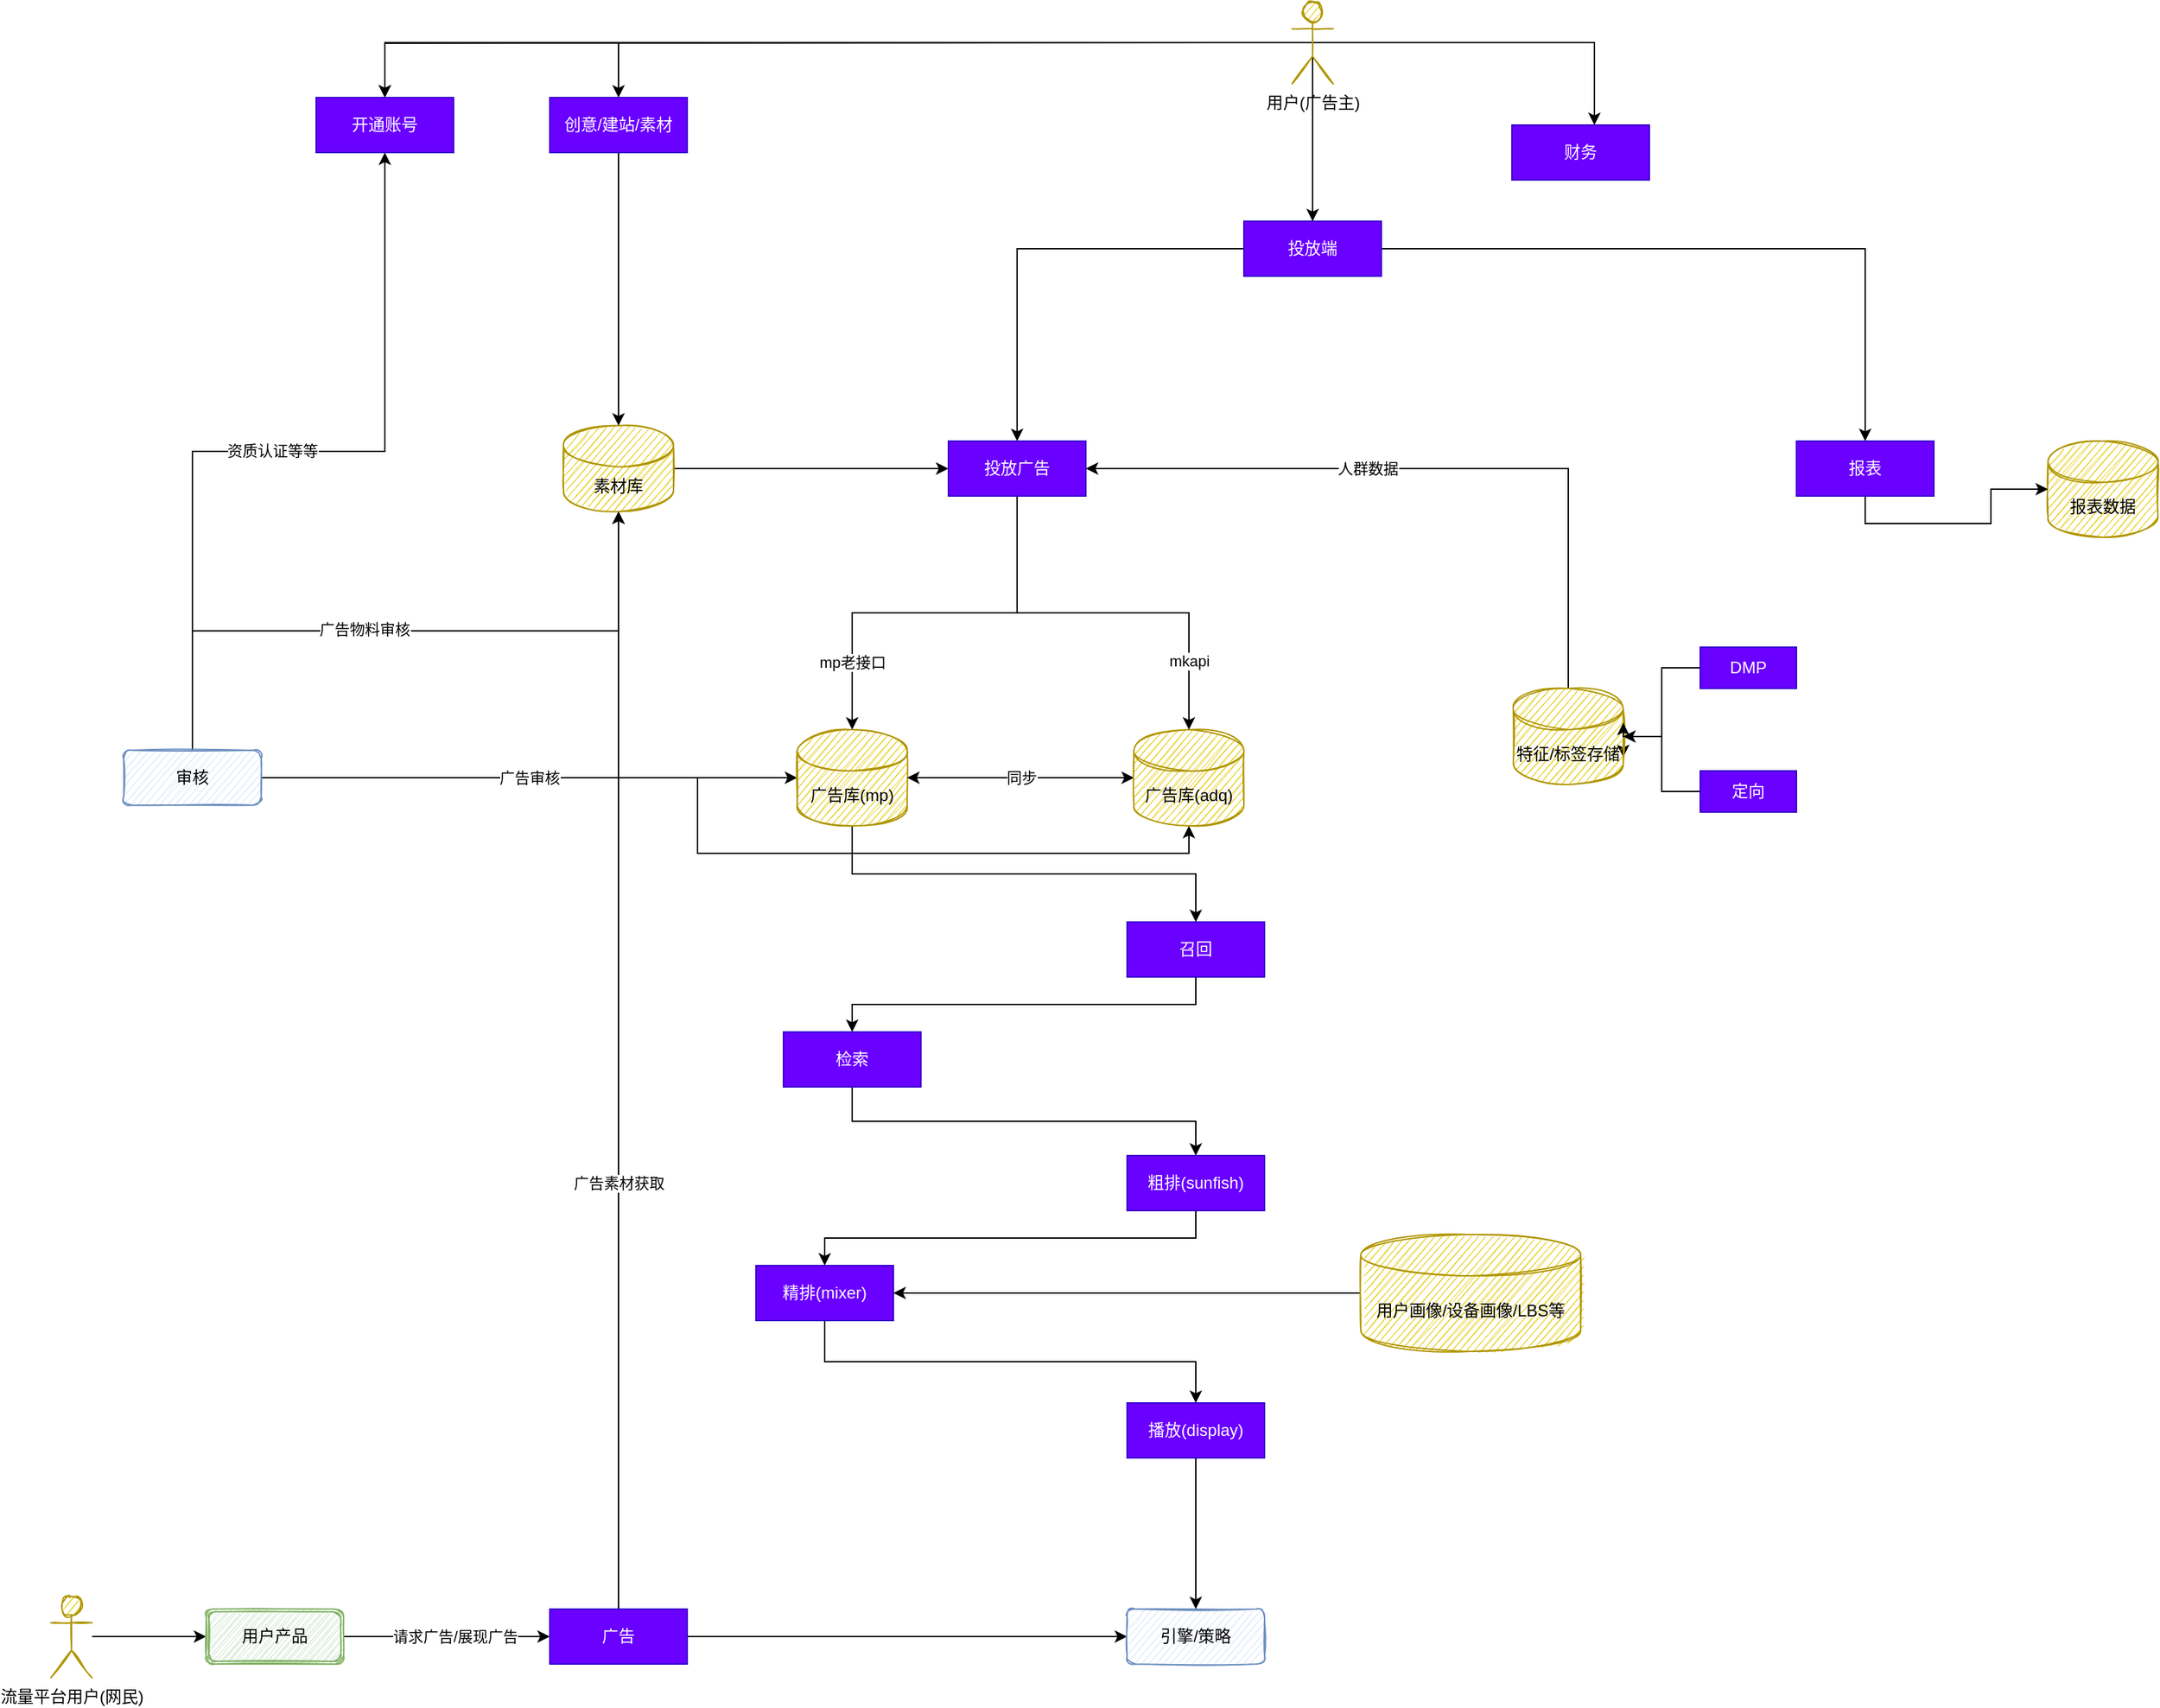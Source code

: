 <mxfile version="20.2.5" type="github">
  <diagram id="-sHxP90_l9t2_sPBfuGp" name="第 1 页">
    <mxGraphModel dx="3204" dy="1322" grid="1" gridSize="10" guides="1" tooltips="1" connect="1" arrows="1" fold="1" page="1" pageScale="1" pageWidth="827" pageHeight="1169" math="0" shadow="0">
      <root>
        <mxCell id="0" />
        <mxCell id="1" parent="0" />
        <mxCell id="ER4YYUnvMpXZTm-TqqhX-37" value="" style="edgeStyle=orthogonalEdgeStyle;rounded=0;orthogonalLoop=1;jettySize=auto;html=1;" edge="1" parent="1" source="ER4YYUnvMpXZTm-TqqhX-1" target="ER4YYUnvMpXZTm-TqqhX-35">
          <mxGeometry relative="1" as="geometry">
            <Array as="points">
              <mxPoint x="475" y="50" />
              <mxPoint x="680" y="50" />
            </Array>
          </mxGeometry>
        </mxCell>
        <mxCell id="ER4YYUnvMpXZTm-TqqhX-39" value="" style="edgeStyle=orthogonalEdgeStyle;rounded=0;orthogonalLoop=1;jettySize=auto;html=1;" edge="1" parent="1" source="ER4YYUnvMpXZTm-TqqhX-1" target="ER4YYUnvMpXZTm-TqqhX-38">
          <mxGeometry relative="1" as="geometry" />
        </mxCell>
        <mxCell id="ER4YYUnvMpXZTm-TqqhX-42" value="" style="edgeStyle=orthogonalEdgeStyle;rounded=0;orthogonalLoop=1;jettySize=auto;html=1;" edge="1" parent="1" source="ER4YYUnvMpXZTm-TqqhX-1" target="ER4YYUnvMpXZTm-TqqhX-41">
          <mxGeometry relative="1" as="geometry" />
        </mxCell>
        <mxCell id="ER4YYUnvMpXZTm-TqqhX-1" value="投放端" style="rounded=0;whiteSpace=wrap;html=1;fillColor=#6a00ff;strokeColor=#3700CC;sketch=0;fontColor=#ffffff;" vertex="1" parent="1">
          <mxGeometry x="425" y="180" width="100" height="40" as="geometry" />
        </mxCell>
        <mxCell id="ER4YYUnvMpXZTm-TqqhX-56" style="edgeStyle=orthogonalEdgeStyle;rounded=0;orthogonalLoop=1;jettySize=auto;html=1;exitX=0.5;exitY=0;exitDx=0;exitDy=0;entryX=0.5;entryY=1;entryDx=0;entryDy=0;" edge="1" parent="1" source="ER4YYUnvMpXZTm-TqqhX-6" target="ER4YYUnvMpXZTm-TqqhX-47">
          <mxGeometry relative="1" as="geometry" />
        </mxCell>
        <mxCell id="ER4YYUnvMpXZTm-TqqhX-73" value="资质认证等等" style="edgeLabel;html=1;align=center;verticalAlign=middle;resizable=0;points=[];" vertex="1" connectable="0" parent="ER4YYUnvMpXZTm-TqqhX-56">
          <mxGeometry x="-0.041" y="1" relative="1" as="geometry">
            <mxPoint as="offset" />
          </mxGeometry>
        </mxCell>
        <mxCell id="ER4YYUnvMpXZTm-TqqhX-117" style="edgeStyle=orthogonalEdgeStyle;rounded=0;orthogonalLoop=1;jettySize=auto;html=1;exitX=0.5;exitY=0;exitDx=0;exitDy=0;" edge="1" parent="1" source="ER4YYUnvMpXZTm-TqqhX-6" target="ER4YYUnvMpXZTm-TqqhX-10">
          <mxGeometry relative="1" as="geometry" />
        </mxCell>
        <mxCell id="ER4YYUnvMpXZTm-TqqhX-118" value="&lt;span style=&quot;color: rgba(0, 0, 0, 0); font-family: monospace; font-size: 0px; text-align: start; background-color: rgb(248, 249, 250);&quot;&gt;%3CmxGraphModel%3E%3Croot%3E%3CmxCell%20id%3D%220%22%2F%3E%3CmxCell%20id%3D%221%22%20parent%3D%220%22%2F%3E%3CmxCell%20id%3D%222%22%20value%3D%22%E5%AE%A1%E6%A0%B8%E5%B9%BF%E5%91%8A%E7%89%A9%E6%96%99%22%20style%3D%22edgeLabel%3Bhtml%3D1%3Balign%3Dcenter%3BverticalAlign%3Dmiddle%3Bresizable%3D0%3Bpoints%3D%5B%5D%3B%22%20vertex%3D%221%22%20connectable%3D%220%22%20parent%3D%221%22%3E%3CmxGeometry%20x%3D%22-211.263%22%20y%3D%22466.053%22%20as%3D%22geometry%22%2F%3E%3C%2FmxCell%3E%3C%2Froot%3E%3C%2FmxGraphModel%3E&lt;/span&gt;&lt;span style=&quot;color: rgba(0, 0, 0, 0); font-family: monospace; font-size: 0px; text-align: start; background-color: rgb(248, 249, 250);&quot;&gt;%3CmxGraphModel%3E%3Croot%3E%3CmxCell%20id%3D%220%22%2F%3E%3CmxCell%20id%3D%221%22%20parent%3D%220%22%2F%3E%3CmxCell%20id%3D%222%22%20value%3D%22%E5%AE%A1%E6%A0%B8%E5%B9%BF%E5%91%8A%E7%89%A9%E6%96%99%22%20style%3D%22edgeLabel%3Bhtml%3D1%3Balign%3Dcenter%3BverticalAlign%3Dmiddle%3Bresizable%3D0%3Bpoints%3D%5B%5D%3B%22%20vertex%3D%221%22%20connectable%3D%220%22%20parent%3D%221%22%3E%3CmxGeometry%20x%3D%22-211.263%22%20y%3D%22466.053%22%20as%3D%22geometry%22%2F%3E%3C%2FmxCell%3E%3C%2Froot%3E%3C%2FmxGraphModel%3E&lt;/span&gt;" style="edgeLabel;html=1;align=center;verticalAlign=middle;resizable=0;points=[];" vertex="1" connectable="0" parent="ER4YYUnvMpXZTm-TqqhX-117">
          <mxGeometry x="-0.159" relative="1" as="geometry">
            <mxPoint as="offset" />
          </mxGeometry>
        </mxCell>
        <mxCell id="ER4YYUnvMpXZTm-TqqhX-119" value="&lt;span style=&quot;color: rgba(0, 0, 0, 0); font-family: monospace; font-size: 0px; text-align: start; background-color: rgb(248, 249, 250);&quot;&gt;%3CmxGraphModel%3E%3Croot%3E%3CmxCell%20id%3D%220%22%2F%3E%3CmxCell%20id%3D%221%22%20parent%3D%220%22%2F%3E%3CmxCell%20id%3D%222%22%20value%3D%22%E5%AE%A1%E6%A0%B8%E5%B9%BF%E5%91%8A%E7%89%A9%E6%96%99%22%20style%3D%22edgeLabel%3Bhtml%3D1%3Balign%3Dcenter%3BverticalAlign%3Dmiddle%3Bresizable%3D0%3Bpoints%3D%5B%5D%3B%22%20vertex%3D%221%22%20connectable%3D%220%22%20parent%3D%221%22%3E%3CmxGeometry%20x%3D%22-211.263%22%20y%3D%22466.053%22%20as%3D%22geometry%22%2F%3E%3C%2FmxCell%3E%3C%2Froot%3E%3C%2FmxGraphModel%3E&lt;/span&gt;" style="edgeLabel;html=1;align=center;verticalAlign=middle;resizable=0;points=[];" vertex="1" connectable="0" parent="ER4YYUnvMpXZTm-TqqhX-117">
          <mxGeometry x="-0.129" y="-5" relative="1" as="geometry">
            <mxPoint as="offset" />
          </mxGeometry>
        </mxCell>
        <mxCell id="ER4YYUnvMpXZTm-TqqhX-120" value="广告物料审核" style="edgeLabel;html=1;align=center;verticalAlign=middle;resizable=0;points=[];" vertex="1" connectable="0" parent="ER4YYUnvMpXZTm-TqqhX-117">
          <mxGeometry x="-0.125" y="1" relative="1" as="geometry">
            <mxPoint as="offset" />
          </mxGeometry>
        </mxCell>
        <mxCell id="ER4YYUnvMpXZTm-TqqhX-121" style="edgeStyle=orthogonalEdgeStyle;rounded=0;orthogonalLoop=1;jettySize=auto;html=1;exitX=1;exitY=0.5;exitDx=0;exitDy=0;entryX=0.5;entryY=1;entryDx=0;entryDy=0;entryPerimeter=0;" edge="1" parent="1" source="ER4YYUnvMpXZTm-TqqhX-6" target="ER4YYUnvMpXZTm-TqqhX-8">
          <mxGeometry relative="1" as="geometry" />
        </mxCell>
        <mxCell id="ER4YYUnvMpXZTm-TqqhX-125" value="广告审核" style="edgeStyle=orthogonalEdgeStyle;rounded=0;orthogonalLoop=1;jettySize=auto;html=1;exitX=1;exitY=0.5;exitDx=0;exitDy=0;" edge="1" parent="1" source="ER4YYUnvMpXZTm-TqqhX-6" target="ER4YYUnvMpXZTm-TqqhX-7">
          <mxGeometry relative="1" as="geometry" />
        </mxCell>
        <mxCell id="ER4YYUnvMpXZTm-TqqhX-6" value="审核" style="rounded=1;whiteSpace=wrap;html=1;fillColor=#dae8fc;strokeColor=#6c8ebf;fillStyle=hatch;glass=0;shadow=0;sketch=1;" vertex="1" parent="1">
          <mxGeometry x="-390" y="565" width="100" height="40" as="geometry" />
        </mxCell>
        <mxCell id="ER4YYUnvMpXZTm-TqqhX-80" style="edgeStyle=orthogonalEdgeStyle;rounded=0;orthogonalLoop=1;jettySize=auto;html=1;exitX=1;exitY=0.5;exitDx=0;exitDy=0;exitPerimeter=0;" edge="1" parent="1" source="ER4YYUnvMpXZTm-TqqhX-7" target="ER4YYUnvMpXZTm-TqqhX-8">
          <mxGeometry relative="1" as="geometry" />
        </mxCell>
        <mxCell id="ER4YYUnvMpXZTm-TqqhX-102" style="edgeStyle=orthogonalEdgeStyle;rounded=0;orthogonalLoop=1;jettySize=auto;html=1;exitX=0.5;exitY=1;exitDx=0;exitDy=0;exitPerimeter=0;" edge="1" parent="1" source="ER4YYUnvMpXZTm-TqqhX-7" target="ER4YYUnvMpXZTm-TqqhX-101">
          <mxGeometry relative="1" as="geometry" />
        </mxCell>
        <mxCell id="ER4YYUnvMpXZTm-TqqhX-7" value="广告库(mp)" style="shape=cylinder3;whiteSpace=wrap;html=1;boundedLbl=1;backgroundOutline=1;size=15;rounded=1;shadow=0;glass=0;sketch=1;fillStyle=hatch;fillColor=#e3c800;strokeColor=#B09500;fontColor=#000000;" vertex="1" parent="1">
          <mxGeometry x="100" y="550" width="80" height="70" as="geometry" />
        </mxCell>
        <mxCell id="ER4YYUnvMpXZTm-TqqhX-81" value="同步" style="edgeStyle=orthogonalEdgeStyle;rounded=0;orthogonalLoop=1;jettySize=auto;html=1;exitX=0;exitY=0.5;exitDx=0;exitDy=0;exitPerimeter=0;" edge="1" parent="1" source="ER4YYUnvMpXZTm-TqqhX-8" target="ER4YYUnvMpXZTm-TqqhX-7">
          <mxGeometry relative="1" as="geometry" />
        </mxCell>
        <mxCell id="ER4YYUnvMpXZTm-TqqhX-8" value="广告库(adq)" style="shape=cylinder3;whiteSpace=wrap;html=1;boundedLbl=1;backgroundOutline=1;size=15;rounded=1;shadow=0;glass=0;sketch=1;fillStyle=hatch;fillColor=#e3c800;fontColor=#000000;strokeColor=#B09500;" vertex="1" parent="1">
          <mxGeometry x="345" y="550" width="80" height="70" as="geometry" />
        </mxCell>
        <mxCell id="ER4YYUnvMpXZTm-TqqhX-9" value="报表数据" style="shape=cylinder3;whiteSpace=wrap;html=1;boundedLbl=1;backgroundOutline=1;size=15;rounded=1;shadow=0;glass=0;sketch=1;fillStyle=hatch;fillColor=#e3c800;fontColor=#000000;strokeColor=#B09500;" vertex="1" parent="1">
          <mxGeometry x="1010" y="340" width="80" height="70" as="geometry" />
        </mxCell>
        <mxCell id="ER4YYUnvMpXZTm-TqqhX-69" style="edgeStyle=orthogonalEdgeStyle;rounded=0;orthogonalLoop=1;jettySize=auto;html=1;exitX=1;exitY=0.5;exitDx=0;exitDy=0;exitPerimeter=0;" edge="1" parent="1" source="ER4YYUnvMpXZTm-TqqhX-10" target="ER4YYUnvMpXZTm-TqqhX-38">
          <mxGeometry relative="1" as="geometry" />
        </mxCell>
        <mxCell id="ER4YYUnvMpXZTm-TqqhX-10" value="素材库" style="shape=cylinder3;whiteSpace=wrap;html=1;boundedLbl=1;backgroundOutline=1;size=15;rounded=1;shadow=0;glass=0;sketch=1;fillStyle=hatch;fillColor=#e3c800;fontColor=#000000;strokeColor=#B09500;" vertex="1" parent="1">
          <mxGeometry x="-70" y="328.75" width="80" height="62.5" as="geometry" />
        </mxCell>
        <mxCell id="ER4YYUnvMpXZTm-TqqhX-34" value="" style="edgeStyle=orthogonalEdgeStyle;rounded=0;orthogonalLoop=1;jettySize=auto;html=1;" edge="1" parent="1" source="ER4YYUnvMpXZTm-TqqhX-11" target="ER4YYUnvMpXZTm-TqqhX-1">
          <mxGeometry relative="1" as="geometry" />
        </mxCell>
        <mxCell id="ER4YYUnvMpXZTm-TqqhX-48" style="edgeStyle=orthogonalEdgeStyle;rounded=0;orthogonalLoop=1;jettySize=auto;html=1;exitX=0.5;exitY=0.5;exitDx=0;exitDy=0;exitPerimeter=0;" edge="1" parent="1" source="ER4YYUnvMpXZTm-TqqhX-11" target="ER4YYUnvMpXZTm-TqqhX-47">
          <mxGeometry relative="1" as="geometry" />
        </mxCell>
        <mxCell id="ER4YYUnvMpXZTm-TqqhX-72" style="edgeStyle=orthogonalEdgeStyle;rounded=0;orthogonalLoop=1;jettySize=auto;html=1;exitX=0.5;exitY=0.5;exitDx=0;exitDy=0;exitPerimeter=0;" edge="1" parent="1" source="ER4YYUnvMpXZTm-TqqhX-11" target="ER4YYUnvMpXZTm-TqqhX-53">
          <mxGeometry relative="1" as="geometry" />
        </mxCell>
        <mxCell id="ER4YYUnvMpXZTm-TqqhX-11" value="用户(广告主)" style="shape=umlActor;verticalLabelPosition=bottom;verticalAlign=top;html=1;outlineConnect=0;rounded=1;shadow=0;glass=0;sketch=1;fillStyle=hatch;fillColor=#e3c800;fontColor=#000000;strokeColor=#B09500;" vertex="1" parent="1">
          <mxGeometry x="460" y="20" width="30" height="60" as="geometry" />
        </mxCell>
        <mxCell id="ER4YYUnvMpXZTm-TqqhX-24" style="edgeStyle=orthogonalEdgeStyle;rounded=0;orthogonalLoop=1;jettySize=auto;html=1;" edge="1" parent="1" source="ER4YYUnvMpXZTm-TqqhX-21" target="ER4YYUnvMpXZTm-TqqhX-23">
          <mxGeometry relative="1" as="geometry" />
        </mxCell>
        <mxCell id="ER4YYUnvMpXZTm-TqqhX-21" value="流量平台用户(网民)" style="shape=umlActor;verticalLabelPosition=bottom;verticalAlign=top;html=1;outlineConnect=0;rounded=1;shadow=0;glass=0;sketch=1;fillStyle=hatch;fillColor=#e3c800;fontColor=#000000;strokeColor=#B09500;" vertex="1" parent="1">
          <mxGeometry x="-443" y="1180" width="30" height="60" as="geometry" />
        </mxCell>
        <mxCell id="ER4YYUnvMpXZTm-TqqhX-26" value="" style="edgeStyle=orthogonalEdgeStyle;rounded=0;orthogonalLoop=1;jettySize=auto;html=1;entryX=0;entryY=0.5;entryDx=0;entryDy=0;" edge="1" parent="1" source="ER4YYUnvMpXZTm-TqqhX-23" target="ER4YYUnvMpXZTm-TqqhX-83">
          <mxGeometry relative="1" as="geometry">
            <mxPoint x="110" y="1110" as="targetPoint" />
          </mxGeometry>
        </mxCell>
        <mxCell id="ER4YYUnvMpXZTm-TqqhX-27" value="请求广告/展现广告" style="edgeLabel;html=1;align=center;verticalAlign=middle;resizable=0;points=[];" vertex="1" connectable="0" parent="ER4YYUnvMpXZTm-TqqhX-26">
          <mxGeometry x="-0.378" relative="1" as="geometry">
            <mxPoint x="34" as="offset" />
          </mxGeometry>
        </mxCell>
        <mxCell id="ER4YYUnvMpXZTm-TqqhX-23" value="用户产品" style="shape=ext;double=1;rounded=1;whiteSpace=wrap;html=1;shadow=0;glass=0;sketch=1;fillStyle=hatch;fillColor=#d5e8d4;gradientColor=#97d077;strokeColor=#82b366;" vertex="1" parent="1">
          <mxGeometry x="-330" y="1190" width="100" height="40" as="geometry" />
        </mxCell>
        <mxCell id="ER4YYUnvMpXZTm-TqqhX-35" value="财务" style="rounded=0;whiteSpace=wrap;html=1;fillColor=#6a00ff;strokeColor=#3700CC;sketch=0;fontColor=#ffffff;" vertex="1" parent="1">
          <mxGeometry x="620" y="110" width="100" height="40" as="geometry" />
        </mxCell>
        <mxCell id="ER4YYUnvMpXZTm-TqqhX-75" style="edgeStyle=orthogonalEdgeStyle;rounded=0;orthogonalLoop=1;jettySize=auto;html=1;exitX=0.5;exitY=1;exitDx=0;exitDy=0;" edge="1" parent="1" source="ER4YYUnvMpXZTm-TqqhX-38" target="ER4YYUnvMpXZTm-TqqhX-8">
          <mxGeometry relative="1" as="geometry" />
        </mxCell>
        <mxCell id="ER4YYUnvMpXZTm-TqqhX-79" value="mkapi" style="edgeLabel;html=1;align=center;verticalAlign=middle;resizable=0;points=[];" vertex="1" connectable="0" parent="ER4YYUnvMpXZTm-TqqhX-75">
          <mxGeometry x="0.513" relative="1" as="geometry">
            <mxPoint y="22" as="offset" />
          </mxGeometry>
        </mxCell>
        <mxCell id="ER4YYUnvMpXZTm-TqqhX-77" style="edgeStyle=orthogonalEdgeStyle;rounded=0;orthogonalLoop=1;jettySize=auto;html=1;exitX=0.5;exitY=1;exitDx=0;exitDy=0;" edge="1" parent="1" source="ER4YYUnvMpXZTm-TqqhX-38" target="ER4YYUnvMpXZTm-TqqhX-7">
          <mxGeometry relative="1" as="geometry" />
        </mxCell>
        <mxCell id="ER4YYUnvMpXZTm-TqqhX-78" value="mp老接口" style="edgeLabel;html=1;align=center;verticalAlign=middle;resizable=0;points=[];" vertex="1" connectable="0" parent="ER4YYUnvMpXZTm-TqqhX-77">
          <mxGeometry x="0.492" y="-2" relative="1" as="geometry">
            <mxPoint x="2" y="24" as="offset" />
          </mxGeometry>
        </mxCell>
        <mxCell id="ER4YYUnvMpXZTm-TqqhX-38" value="投放广告" style="rounded=0;whiteSpace=wrap;html=1;fillColor=#6a00ff;strokeColor=#3700CC;sketch=0;fontColor=#ffffff;" vertex="1" parent="1">
          <mxGeometry x="210" y="340" width="100" height="40" as="geometry" />
        </mxCell>
        <mxCell id="ER4YYUnvMpXZTm-TqqhX-43" style="edgeStyle=orthogonalEdgeStyle;rounded=0;orthogonalLoop=1;jettySize=auto;html=1;exitX=0.5;exitY=1;exitDx=0;exitDy=0;" edge="1" parent="1" source="ER4YYUnvMpXZTm-TqqhX-41" target="ER4YYUnvMpXZTm-TqqhX-9">
          <mxGeometry relative="1" as="geometry" />
        </mxCell>
        <mxCell id="ER4YYUnvMpXZTm-TqqhX-41" value="报表" style="rounded=0;whiteSpace=wrap;html=1;fillColor=#6a00ff;strokeColor=#3700CC;sketch=0;fontColor=#ffffff;" vertex="1" parent="1">
          <mxGeometry x="827" y="340" width="100" height="40" as="geometry" />
        </mxCell>
        <mxCell id="ER4YYUnvMpXZTm-TqqhX-47" value="开通账号" style="rounded=0;whiteSpace=wrap;html=1;fillColor=#6a00ff;strokeColor=#3700CC;sketch=0;fontColor=#ffffff;" vertex="1" parent="1">
          <mxGeometry x="-250" y="90" width="100" height="40" as="geometry" />
        </mxCell>
        <mxCell id="ER4YYUnvMpXZTm-TqqhX-54" style="edgeStyle=orthogonalEdgeStyle;rounded=0;orthogonalLoop=1;jettySize=auto;html=1;" edge="1" parent="1" source="ER4YYUnvMpXZTm-TqqhX-53" target="ER4YYUnvMpXZTm-TqqhX-10">
          <mxGeometry relative="1" as="geometry" />
        </mxCell>
        <mxCell id="ER4YYUnvMpXZTm-TqqhX-53" value="创意/建站/素材" style="rounded=0;whiteSpace=wrap;html=1;fillColor=#6a00ff;strokeColor=#3700CC;sketch=0;fontColor=#ffffff;" vertex="1" parent="1">
          <mxGeometry x="-80" y="90" width="100" height="40" as="geometry" />
        </mxCell>
        <mxCell id="ER4YYUnvMpXZTm-TqqhX-66" style="edgeStyle=orthogonalEdgeStyle;rounded=0;orthogonalLoop=1;jettySize=auto;html=1;exitX=1;exitY=0;exitDx=0;exitDy=25;exitPerimeter=0;" edge="1" parent="1" source="ER4YYUnvMpXZTm-TqqhX-60">
          <mxGeometry relative="1" as="geometry">
            <mxPoint x="701" y="570" as="targetPoint" />
          </mxGeometry>
        </mxCell>
        <mxCell id="ER4YYUnvMpXZTm-TqqhX-68" style="edgeStyle=orthogonalEdgeStyle;rounded=0;orthogonalLoop=1;jettySize=auto;html=1;exitX=0.5;exitY=0;exitDx=0;exitDy=0;exitPerimeter=0;entryX=1;entryY=0.5;entryDx=0;entryDy=0;" edge="1" parent="1" source="ER4YYUnvMpXZTm-TqqhX-60" target="ER4YYUnvMpXZTm-TqqhX-38">
          <mxGeometry relative="1" as="geometry" />
        </mxCell>
        <mxCell id="ER4YYUnvMpXZTm-TqqhX-82" value="人群数据" style="edgeLabel;html=1;align=center;verticalAlign=middle;resizable=0;points=[];" vertex="1" connectable="0" parent="ER4YYUnvMpXZTm-TqqhX-68">
          <mxGeometry x="0.198" relative="1" as="geometry">
            <mxPoint as="offset" />
          </mxGeometry>
        </mxCell>
        <mxCell id="ER4YYUnvMpXZTm-TqqhX-60" value="特征/标签存储" style="shape=cylinder3;whiteSpace=wrap;html=1;boundedLbl=1;backgroundOutline=1;size=15;rounded=1;shadow=0;glass=0;sketch=1;fillStyle=hatch;fillColor=#e3c800;fontColor=#000000;strokeColor=#B09500;" vertex="1" parent="1">
          <mxGeometry x="621" y="520" width="80" height="70" as="geometry" />
        </mxCell>
        <mxCell id="ER4YYUnvMpXZTm-TqqhX-63" style="edgeStyle=orthogonalEdgeStyle;rounded=0;orthogonalLoop=1;jettySize=auto;html=1;exitX=0;exitY=0.5;exitDx=0;exitDy=0;entryX=1;entryY=0;entryDx=0;entryDy=25;entryPerimeter=0;" edge="1" parent="1" source="ER4YYUnvMpXZTm-TqqhX-61" target="ER4YYUnvMpXZTm-TqqhX-60">
          <mxGeometry relative="1" as="geometry">
            <Array as="points">
              <mxPoint x="729" y="505" />
              <mxPoint x="729" y="555" />
              <mxPoint x="701" y="555" />
            </Array>
          </mxGeometry>
        </mxCell>
        <mxCell id="ER4YYUnvMpXZTm-TqqhX-61" value="DMP" style="rounded=0;whiteSpace=wrap;html=1;fillColor=#6a00ff;strokeColor=#3700CC;sketch=0;fontColor=#ffffff;" vertex="1" parent="1">
          <mxGeometry x="757" y="490" width="70" height="30" as="geometry" />
        </mxCell>
        <mxCell id="ER4YYUnvMpXZTm-TqqhX-65" style="edgeStyle=orthogonalEdgeStyle;rounded=0;orthogonalLoop=1;jettySize=auto;html=1;exitX=0;exitY=0.5;exitDx=0;exitDy=0;entryX=1;entryY=0.5;entryDx=0;entryDy=0;entryPerimeter=0;" edge="1" parent="1" source="ER4YYUnvMpXZTm-TqqhX-62" target="ER4YYUnvMpXZTm-TqqhX-60">
          <mxGeometry relative="1" as="geometry" />
        </mxCell>
        <mxCell id="ER4YYUnvMpXZTm-TqqhX-62" value="定向" style="rounded=0;whiteSpace=wrap;html=1;fillColor=#6a00ff;strokeColor=#3700CC;sketch=0;fontColor=#ffffff;" vertex="1" parent="1">
          <mxGeometry x="757" y="580" width="70" height="30" as="geometry" />
        </mxCell>
        <mxCell id="ER4YYUnvMpXZTm-TqqhX-71" style="edgeStyle=orthogonalEdgeStyle;rounded=0;orthogonalLoop=1;jettySize=auto;html=1;" edge="1" parent="1" target="ER4YYUnvMpXZTm-TqqhX-47">
          <mxGeometry relative="1" as="geometry">
            <mxPoint x="450" y="50" as="sourcePoint" />
            <mxPoint x="-150" y="90" as="targetPoint" />
          </mxGeometry>
        </mxCell>
        <mxCell id="ER4YYUnvMpXZTm-TqqhX-85" value="" style="edgeStyle=orthogonalEdgeStyle;rounded=0;orthogonalLoop=1;jettySize=auto;html=1;" edge="1" parent="1" source="ER4YYUnvMpXZTm-TqqhX-83" target="ER4YYUnvMpXZTm-TqqhX-86">
          <mxGeometry relative="1" as="geometry">
            <mxPoint x="290" y="1110.0" as="targetPoint" />
          </mxGeometry>
        </mxCell>
        <mxCell id="ER4YYUnvMpXZTm-TqqhX-111" style="edgeStyle=orthogonalEdgeStyle;rounded=0;orthogonalLoop=1;jettySize=auto;html=1;exitX=0.5;exitY=0;exitDx=0;exitDy=0;entryX=0.5;entryY=1;entryDx=0;entryDy=0;entryPerimeter=0;" edge="1" parent="1" source="ER4YYUnvMpXZTm-TqqhX-83" target="ER4YYUnvMpXZTm-TqqhX-10">
          <mxGeometry relative="1" as="geometry" />
        </mxCell>
        <mxCell id="ER4YYUnvMpXZTm-TqqhX-113" value="广告素材获取" style="edgeLabel;html=1;align=center;verticalAlign=middle;resizable=0;points=[];" vertex="1" connectable="0" parent="ER4YYUnvMpXZTm-TqqhX-111">
          <mxGeometry x="-0.224" relative="1" as="geometry">
            <mxPoint as="offset" />
          </mxGeometry>
        </mxCell>
        <mxCell id="ER4YYUnvMpXZTm-TqqhX-83" value="广告" style="rounded=0;whiteSpace=wrap;html=1;fillColor=#6a00ff;strokeColor=#3700CC;sketch=0;fontColor=#ffffff;" vertex="1" parent="1">
          <mxGeometry x="-80" y="1190" width="100" height="40" as="geometry" />
        </mxCell>
        <mxCell id="ER4YYUnvMpXZTm-TqqhX-86" value="引擎/策略" style="rounded=1;whiteSpace=wrap;html=1;fillColor=#dae8fc;strokeColor=#6c8ebf;fillStyle=hatch;glass=0;shadow=0;sketch=1;" vertex="1" parent="1">
          <mxGeometry x="340" y="1190" width="100" height="40" as="geometry" />
        </mxCell>
        <mxCell id="ER4YYUnvMpXZTm-TqqhX-98" style="edgeStyle=orthogonalEdgeStyle;rounded=0;orthogonalLoop=1;jettySize=auto;html=1;exitX=0.5;exitY=1;exitDx=0;exitDy=0;" edge="1" parent="1" source="ER4YYUnvMpXZTm-TqqhX-89" target="ER4YYUnvMpXZTm-TqqhX-93">
          <mxGeometry relative="1" as="geometry" />
        </mxCell>
        <mxCell id="ER4YYUnvMpXZTm-TqqhX-89" value="精排(mixer)" style="rounded=0;whiteSpace=wrap;html=1;fillColor=#6a00ff;strokeColor=#3700CC;sketch=0;fontColor=#ffffff;" vertex="1" parent="1">
          <mxGeometry x="70" y="940" width="100" height="40" as="geometry" />
        </mxCell>
        <mxCell id="ER4YYUnvMpXZTm-TqqhX-97" style="edgeStyle=orthogonalEdgeStyle;rounded=0;orthogonalLoop=1;jettySize=auto;html=1;exitX=0.5;exitY=1;exitDx=0;exitDy=0;entryX=0.5;entryY=0;entryDx=0;entryDy=0;" edge="1" parent="1" source="ER4YYUnvMpXZTm-TqqhX-92" target="ER4YYUnvMpXZTm-TqqhX-89">
          <mxGeometry relative="1" as="geometry" />
        </mxCell>
        <mxCell id="ER4YYUnvMpXZTm-TqqhX-92" value="粗排(sunfish)" style="rounded=0;whiteSpace=wrap;html=1;fillColor=#6a00ff;strokeColor=#3700CC;sketch=0;fontColor=#ffffff;" vertex="1" parent="1">
          <mxGeometry x="340" y="860" width="100" height="40" as="geometry" />
        </mxCell>
        <mxCell id="ER4YYUnvMpXZTm-TqqhX-99" style="edgeStyle=orthogonalEdgeStyle;rounded=0;orthogonalLoop=1;jettySize=auto;html=1;exitX=0.5;exitY=1;exitDx=0;exitDy=0;" edge="1" parent="1" source="ER4YYUnvMpXZTm-TqqhX-93" target="ER4YYUnvMpXZTm-TqqhX-86">
          <mxGeometry relative="1" as="geometry" />
        </mxCell>
        <mxCell id="ER4YYUnvMpXZTm-TqqhX-93" value="播放(display)" style="rounded=0;whiteSpace=wrap;html=1;fillColor=#6a00ff;strokeColor=#3700CC;sketch=0;fontColor=#ffffff;" vertex="1" parent="1">
          <mxGeometry x="340" y="1040" width="100" height="40" as="geometry" />
        </mxCell>
        <mxCell id="ER4YYUnvMpXZTm-TqqhX-96" style="edgeStyle=orthogonalEdgeStyle;rounded=0;orthogonalLoop=1;jettySize=auto;html=1;exitX=0.5;exitY=1;exitDx=0;exitDy=0;entryX=0.5;entryY=0;entryDx=0;entryDy=0;" edge="1" parent="1" source="ER4YYUnvMpXZTm-TqqhX-94" target="ER4YYUnvMpXZTm-TqqhX-92">
          <mxGeometry relative="1" as="geometry" />
        </mxCell>
        <mxCell id="ER4YYUnvMpXZTm-TqqhX-94" value="检索" style="rounded=0;whiteSpace=wrap;html=1;fillColor=#6a00ff;strokeColor=#3700CC;sketch=0;fontColor=#ffffff;" vertex="1" parent="1">
          <mxGeometry x="90" y="770" width="100" height="40" as="geometry" />
        </mxCell>
        <mxCell id="ER4YYUnvMpXZTm-TqqhX-103" style="edgeStyle=orthogonalEdgeStyle;rounded=0;orthogonalLoop=1;jettySize=auto;html=1;exitX=0.5;exitY=1;exitDx=0;exitDy=0;entryX=0.5;entryY=0;entryDx=0;entryDy=0;" edge="1" parent="1" source="ER4YYUnvMpXZTm-TqqhX-101" target="ER4YYUnvMpXZTm-TqqhX-94">
          <mxGeometry relative="1" as="geometry" />
        </mxCell>
        <mxCell id="ER4YYUnvMpXZTm-TqqhX-101" value="召回" style="rounded=0;whiteSpace=wrap;html=1;fillColor=#6a00ff;strokeColor=#3700CC;sketch=0;fontColor=#ffffff;" vertex="1" parent="1">
          <mxGeometry x="340" y="690" width="100" height="40" as="geometry" />
        </mxCell>
        <mxCell id="ER4YYUnvMpXZTm-TqqhX-107" value="" style="edgeStyle=orthogonalEdgeStyle;rounded=0;orthogonalLoop=1;jettySize=auto;html=1;" edge="1" parent="1" source="ER4YYUnvMpXZTm-TqqhX-106" target="ER4YYUnvMpXZTm-TqqhX-89">
          <mxGeometry relative="1" as="geometry" />
        </mxCell>
        <mxCell id="ER4YYUnvMpXZTm-TqqhX-106" value="用户画像/设备画像/LBS等" style="shape=cylinder3;whiteSpace=wrap;html=1;boundedLbl=1;backgroundOutline=1;size=15;rounded=1;shadow=0;glass=0;sketch=1;fillStyle=hatch;fillColor=#e3c800;fontColor=#000000;strokeColor=#B09500;" vertex="1" parent="1">
          <mxGeometry x="510" y="917.5" width="160" height="85" as="geometry" />
        </mxCell>
      </root>
    </mxGraphModel>
  </diagram>
</mxfile>
